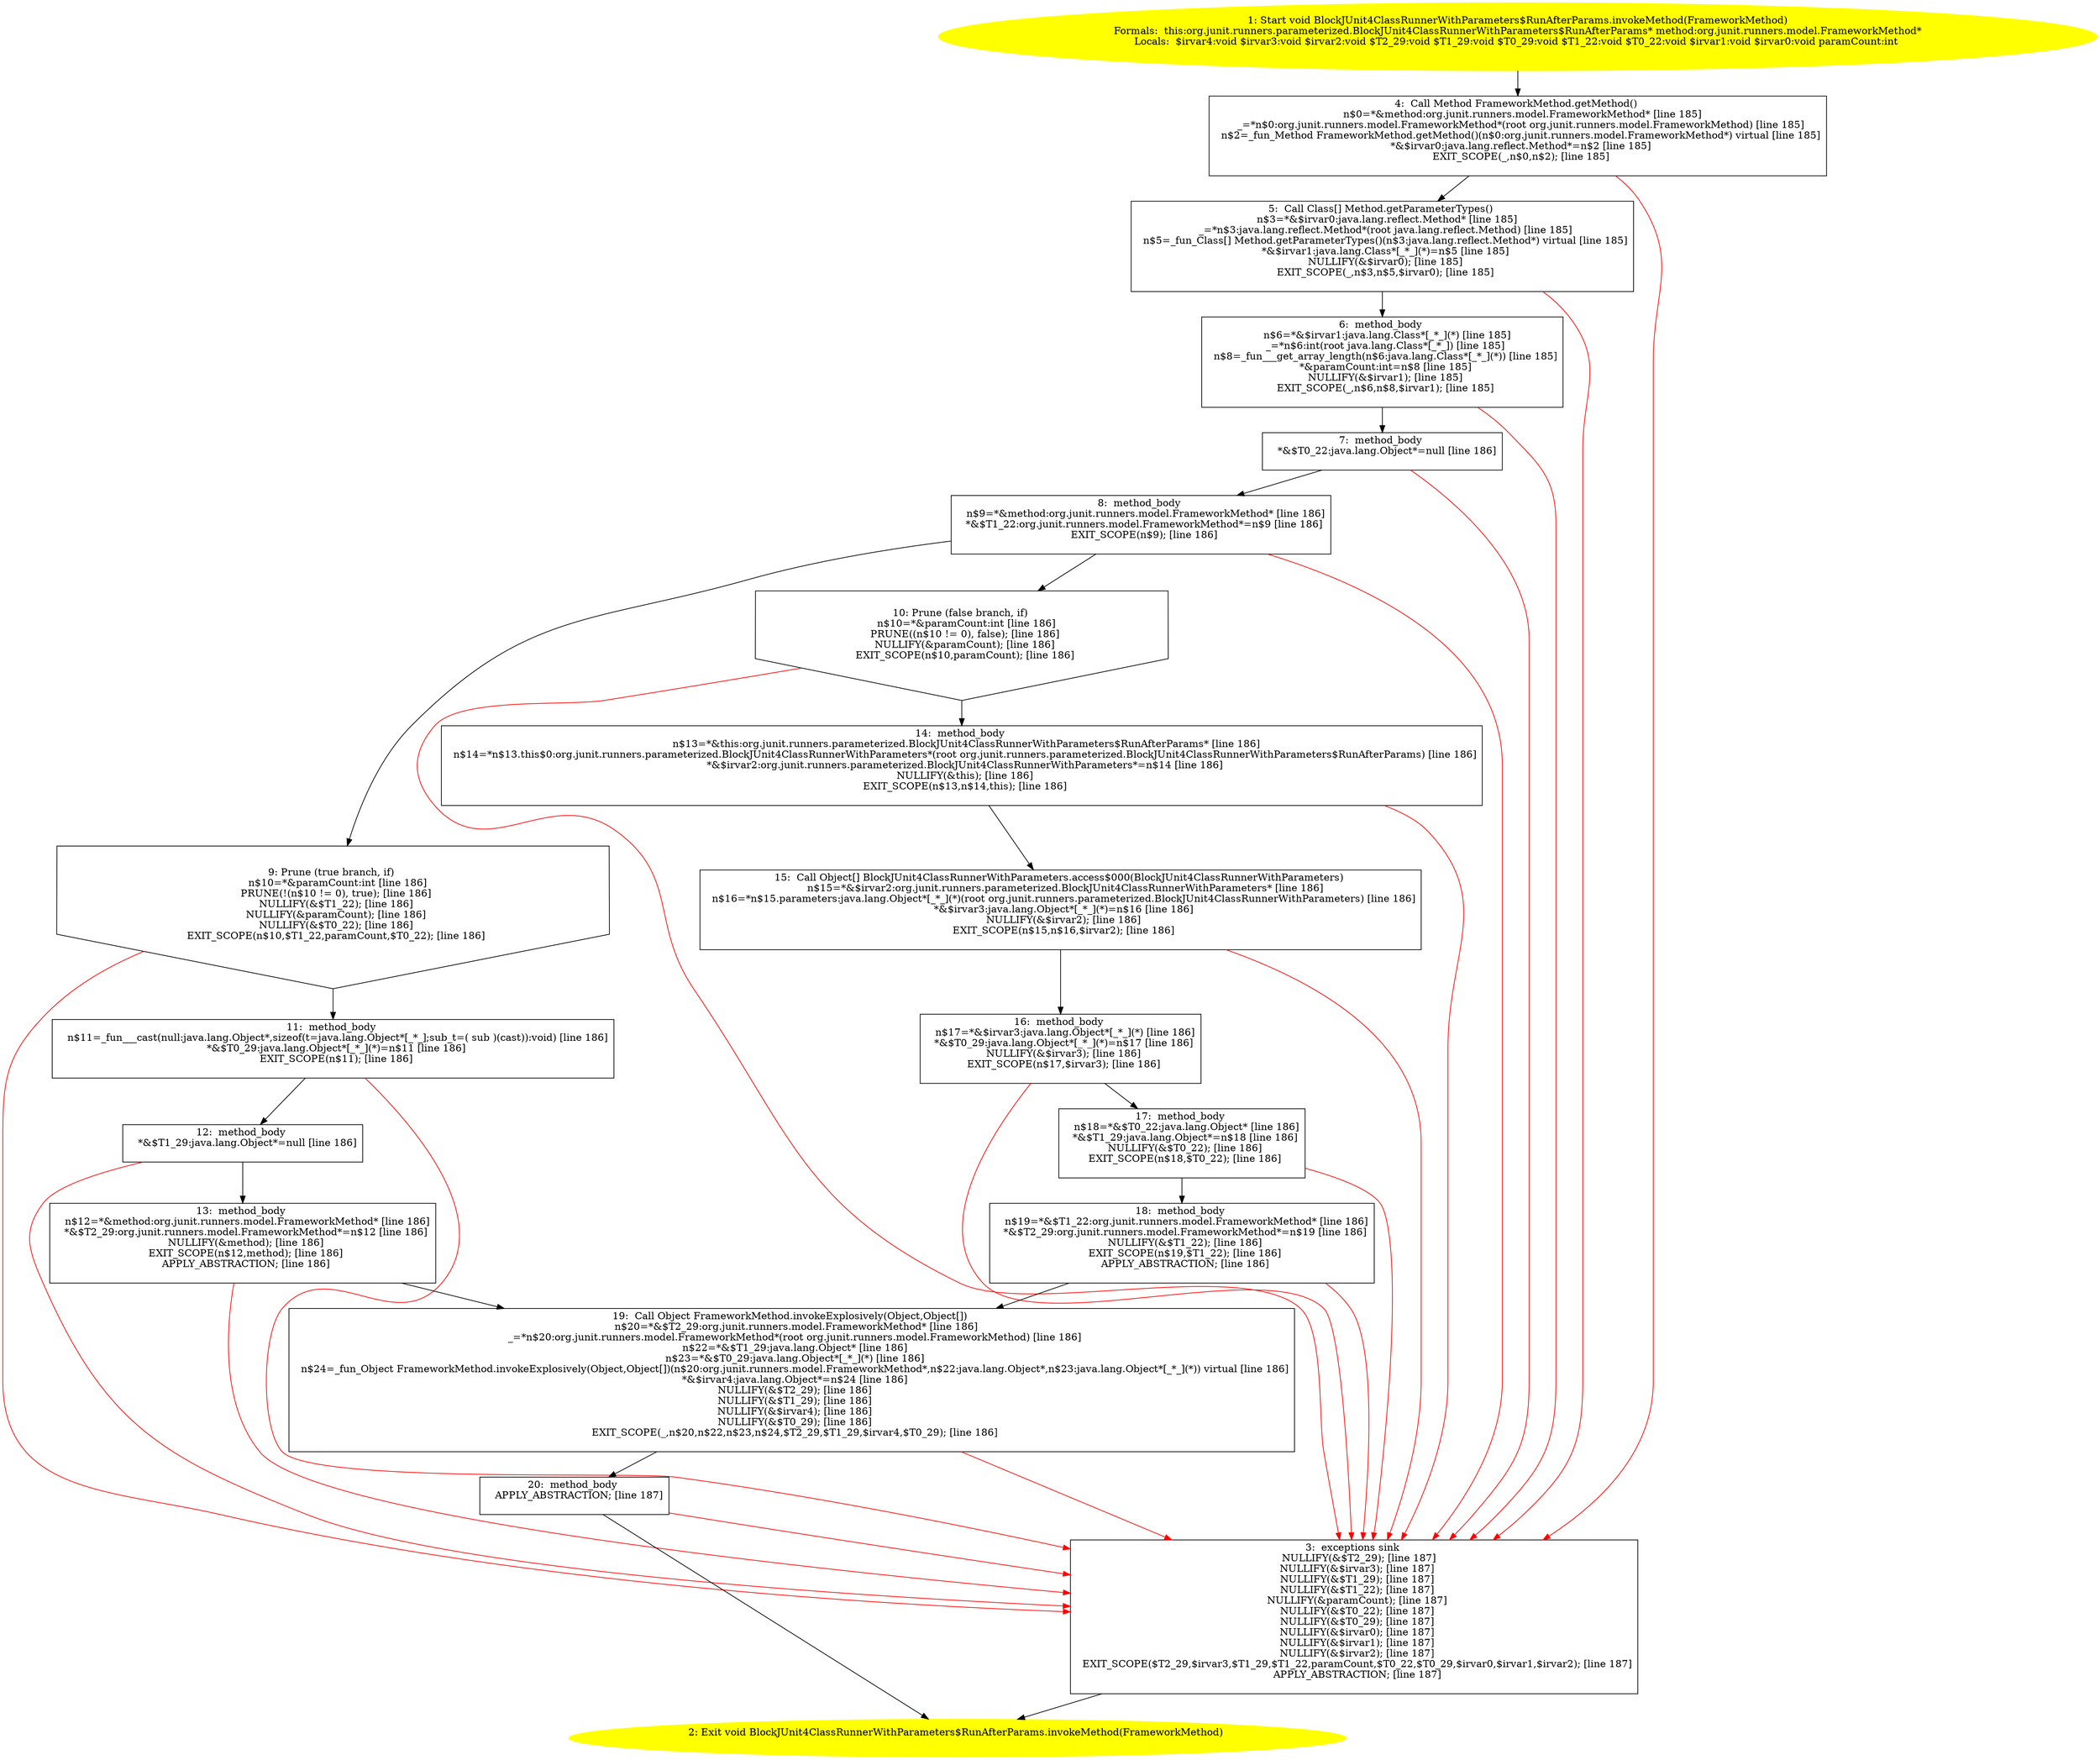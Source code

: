 /* @generated */
digraph cfg {
"org.junit.runners.parameterized.BlockJUnit4ClassRunnerWithParameters$RunAfterParams.invokeMethod(org.341809d06f167f61f9c9b71182a7b941_1" [label="1: Start void BlockJUnit4ClassRunnerWithParameters$RunAfterParams.invokeMethod(FrameworkMethod)\nFormals:  this:org.junit.runners.parameterized.BlockJUnit4ClassRunnerWithParameters$RunAfterParams* method:org.junit.runners.model.FrameworkMethod*\nLocals:  $irvar4:void $irvar3:void $irvar2:void $T2_29:void $T1_29:void $T0_29:void $T1_22:void $T0_22:void $irvar1:void $irvar0:void paramCount:int \n  " color=yellow style=filled]
	

	 "org.junit.runners.parameterized.BlockJUnit4ClassRunnerWithParameters$RunAfterParams.invokeMethod(org.341809d06f167f61f9c9b71182a7b941_1" -> "org.junit.runners.parameterized.BlockJUnit4ClassRunnerWithParameters$RunAfterParams.invokeMethod(org.341809d06f167f61f9c9b71182a7b941_4" ;
"org.junit.runners.parameterized.BlockJUnit4ClassRunnerWithParameters$RunAfterParams.invokeMethod(org.341809d06f167f61f9c9b71182a7b941_2" [label="2: Exit void BlockJUnit4ClassRunnerWithParameters$RunAfterParams.invokeMethod(FrameworkMethod) \n  " color=yellow style=filled]
	

"org.junit.runners.parameterized.BlockJUnit4ClassRunnerWithParameters$RunAfterParams.invokeMethod(org.341809d06f167f61f9c9b71182a7b941_3" [label="3:  exceptions sink \n   NULLIFY(&$T2_29); [line 187]\n  NULLIFY(&$irvar3); [line 187]\n  NULLIFY(&$T1_29); [line 187]\n  NULLIFY(&$T1_22); [line 187]\n  NULLIFY(&paramCount); [line 187]\n  NULLIFY(&$T0_22); [line 187]\n  NULLIFY(&$T0_29); [line 187]\n  NULLIFY(&$irvar0); [line 187]\n  NULLIFY(&$irvar1); [line 187]\n  NULLIFY(&$irvar2); [line 187]\n  EXIT_SCOPE($T2_29,$irvar3,$T1_29,$T1_22,paramCount,$T0_22,$T0_29,$irvar0,$irvar1,$irvar2); [line 187]\n  APPLY_ABSTRACTION; [line 187]\n " shape="box"]
	

	 "org.junit.runners.parameterized.BlockJUnit4ClassRunnerWithParameters$RunAfterParams.invokeMethod(org.341809d06f167f61f9c9b71182a7b941_3" -> "org.junit.runners.parameterized.BlockJUnit4ClassRunnerWithParameters$RunAfterParams.invokeMethod(org.341809d06f167f61f9c9b71182a7b941_2" ;
"org.junit.runners.parameterized.BlockJUnit4ClassRunnerWithParameters$RunAfterParams.invokeMethod(org.341809d06f167f61f9c9b71182a7b941_4" [label="4:  Call Method FrameworkMethod.getMethod() \n   n$0=*&method:org.junit.runners.model.FrameworkMethod* [line 185]\n  _=*n$0:org.junit.runners.model.FrameworkMethod*(root org.junit.runners.model.FrameworkMethod) [line 185]\n  n$2=_fun_Method FrameworkMethod.getMethod()(n$0:org.junit.runners.model.FrameworkMethod*) virtual [line 185]\n  *&$irvar0:java.lang.reflect.Method*=n$2 [line 185]\n  EXIT_SCOPE(_,n$0,n$2); [line 185]\n " shape="box"]
	

	 "org.junit.runners.parameterized.BlockJUnit4ClassRunnerWithParameters$RunAfterParams.invokeMethod(org.341809d06f167f61f9c9b71182a7b941_4" -> "org.junit.runners.parameterized.BlockJUnit4ClassRunnerWithParameters$RunAfterParams.invokeMethod(org.341809d06f167f61f9c9b71182a7b941_5" ;
	 "org.junit.runners.parameterized.BlockJUnit4ClassRunnerWithParameters$RunAfterParams.invokeMethod(org.341809d06f167f61f9c9b71182a7b941_4" -> "org.junit.runners.parameterized.BlockJUnit4ClassRunnerWithParameters$RunAfterParams.invokeMethod(org.341809d06f167f61f9c9b71182a7b941_3" [color="red" ];
"org.junit.runners.parameterized.BlockJUnit4ClassRunnerWithParameters$RunAfterParams.invokeMethod(org.341809d06f167f61f9c9b71182a7b941_5" [label="5:  Call Class[] Method.getParameterTypes() \n   n$3=*&$irvar0:java.lang.reflect.Method* [line 185]\n  _=*n$3:java.lang.reflect.Method*(root java.lang.reflect.Method) [line 185]\n  n$5=_fun_Class[] Method.getParameterTypes()(n$3:java.lang.reflect.Method*) virtual [line 185]\n  *&$irvar1:java.lang.Class*[_*_](*)=n$5 [line 185]\n  NULLIFY(&$irvar0); [line 185]\n  EXIT_SCOPE(_,n$3,n$5,$irvar0); [line 185]\n " shape="box"]
	

	 "org.junit.runners.parameterized.BlockJUnit4ClassRunnerWithParameters$RunAfterParams.invokeMethod(org.341809d06f167f61f9c9b71182a7b941_5" -> "org.junit.runners.parameterized.BlockJUnit4ClassRunnerWithParameters$RunAfterParams.invokeMethod(org.341809d06f167f61f9c9b71182a7b941_6" ;
	 "org.junit.runners.parameterized.BlockJUnit4ClassRunnerWithParameters$RunAfterParams.invokeMethod(org.341809d06f167f61f9c9b71182a7b941_5" -> "org.junit.runners.parameterized.BlockJUnit4ClassRunnerWithParameters$RunAfterParams.invokeMethod(org.341809d06f167f61f9c9b71182a7b941_3" [color="red" ];
"org.junit.runners.parameterized.BlockJUnit4ClassRunnerWithParameters$RunAfterParams.invokeMethod(org.341809d06f167f61f9c9b71182a7b941_6" [label="6:  method_body \n   n$6=*&$irvar1:java.lang.Class*[_*_](*) [line 185]\n  _=*n$6:int(root java.lang.Class*[_*_]) [line 185]\n  n$8=_fun___get_array_length(n$6:java.lang.Class*[_*_](*)) [line 185]\n  *&paramCount:int=n$8 [line 185]\n  NULLIFY(&$irvar1); [line 185]\n  EXIT_SCOPE(_,n$6,n$8,$irvar1); [line 185]\n " shape="box"]
	

	 "org.junit.runners.parameterized.BlockJUnit4ClassRunnerWithParameters$RunAfterParams.invokeMethod(org.341809d06f167f61f9c9b71182a7b941_6" -> "org.junit.runners.parameterized.BlockJUnit4ClassRunnerWithParameters$RunAfterParams.invokeMethod(org.341809d06f167f61f9c9b71182a7b941_7" ;
	 "org.junit.runners.parameterized.BlockJUnit4ClassRunnerWithParameters$RunAfterParams.invokeMethod(org.341809d06f167f61f9c9b71182a7b941_6" -> "org.junit.runners.parameterized.BlockJUnit4ClassRunnerWithParameters$RunAfterParams.invokeMethod(org.341809d06f167f61f9c9b71182a7b941_3" [color="red" ];
"org.junit.runners.parameterized.BlockJUnit4ClassRunnerWithParameters$RunAfterParams.invokeMethod(org.341809d06f167f61f9c9b71182a7b941_7" [label="7:  method_body \n   *&$T0_22:java.lang.Object*=null [line 186]\n " shape="box"]
	

	 "org.junit.runners.parameterized.BlockJUnit4ClassRunnerWithParameters$RunAfterParams.invokeMethod(org.341809d06f167f61f9c9b71182a7b941_7" -> "org.junit.runners.parameterized.BlockJUnit4ClassRunnerWithParameters$RunAfterParams.invokeMethod(org.341809d06f167f61f9c9b71182a7b941_8" ;
	 "org.junit.runners.parameterized.BlockJUnit4ClassRunnerWithParameters$RunAfterParams.invokeMethod(org.341809d06f167f61f9c9b71182a7b941_7" -> "org.junit.runners.parameterized.BlockJUnit4ClassRunnerWithParameters$RunAfterParams.invokeMethod(org.341809d06f167f61f9c9b71182a7b941_3" [color="red" ];
"org.junit.runners.parameterized.BlockJUnit4ClassRunnerWithParameters$RunAfterParams.invokeMethod(org.341809d06f167f61f9c9b71182a7b941_8" [label="8:  method_body \n   n$9=*&method:org.junit.runners.model.FrameworkMethod* [line 186]\n  *&$T1_22:org.junit.runners.model.FrameworkMethod*=n$9 [line 186]\n  EXIT_SCOPE(n$9); [line 186]\n " shape="box"]
	

	 "org.junit.runners.parameterized.BlockJUnit4ClassRunnerWithParameters$RunAfterParams.invokeMethod(org.341809d06f167f61f9c9b71182a7b941_8" -> "org.junit.runners.parameterized.BlockJUnit4ClassRunnerWithParameters$RunAfterParams.invokeMethod(org.341809d06f167f61f9c9b71182a7b941_9" ;
	 "org.junit.runners.parameterized.BlockJUnit4ClassRunnerWithParameters$RunAfterParams.invokeMethod(org.341809d06f167f61f9c9b71182a7b941_8" -> "org.junit.runners.parameterized.BlockJUnit4ClassRunnerWithParameters$RunAfterParams.invokeMethod(org.341809d06f167f61f9c9b71182a7b941_10" ;
	 "org.junit.runners.parameterized.BlockJUnit4ClassRunnerWithParameters$RunAfterParams.invokeMethod(org.341809d06f167f61f9c9b71182a7b941_8" -> "org.junit.runners.parameterized.BlockJUnit4ClassRunnerWithParameters$RunAfterParams.invokeMethod(org.341809d06f167f61f9c9b71182a7b941_3" [color="red" ];
"org.junit.runners.parameterized.BlockJUnit4ClassRunnerWithParameters$RunAfterParams.invokeMethod(org.341809d06f167f61f9c9b71182a7b941_9" [label="9: Prune (true branch, if) \n   n$10=*&paramCount:int [line 186]\n  PRUNE(!(n$10 != 0), true); [line 186]\n  NULLIFY(&$T1_22); [line 186]\n  NULLIFY(&paramCount); [line 186]\n  NULLIFY(&$T0_22); [line 186]\n  EXIT_SCOPE(n$10,$T1_22,paramCount,$T0_22); [line 186]\n " shape="invhouse"]
	

	 "org.junit.runners.parameterized.BlockJUnit4ClassRunnerWithParameters$RunAfterParams.invokeMethod(org.341809d06f167f61f9c9b71182a7b941_9" -> "org.junit.runners.parameterized.BlockJUnit4ClassRunnerWithParameters$RunAfterParams.invokeMethod(org.341809d06f167f61f9c9b71182a7b941_11" ;
	 "org.junit.runners.parameterized.BlockJUnit4ClassRunnerWithParameters$RunAfterParams.invokeMethod(org.341809d06f167f61f9c9b71182a7b941_9" -> "org.junit.runners.parameterized.BlockJUnit4ClassRunnerWithParameters$RunAfterParams.invokeMethod(org.341809d06f167f61f9c9b71182a7b941_3" [color="red" ];
"org.junit.runners.parameterized.BlockJUnit4ClassRunnerWithParameters$RunAfterParams.invokeMethod(org.341809d06f167f61f9c9b71182a7b941_10" [label="10: Prune (false branch, if) \n   n$10=*&paramCount:int [line 186]\n  PRUNE((n$10 != 0), false); [line 186]\n  NULLIFY(&paramCount); [line 186]\n  EXIT_SCOPE(n$10,paramCount); [line 186]\n " shape="invhouse"]
	

	 "org.junit.runners.parameterized.BlockJUnit4ClassRunnerWithParameters$RunAfterParams.invokeMethod(org.341809d06f167f61f9c9b71182a7b941_10" -> "org.junit.runners.parameterized.BlockJUnit4ClassRunnerWithParameters$RunAfterParams.invokeMethod(org.341809d06f167f61f9c9b71182a7b941_14" ;
	 "org.junit.runners.parameterized.BlockJUnit4ClassRunnerWithParameters$RunAfterParams.invokeMethod(org.341809d06f167f61f9c9b71182a7b941_10" -> "org.junit.runners.parameterized.BlockJUnit4ClassRunnerWithParameters$RunAfterParams.invokeMethod(org.341809d06f167f61f9c9b71182a7b941_3" [color="red" ];
"org.junit.runners.parameterized.BlockJUnit4ClassRunnerWithParameters$RunAfterParams.invokeMethod(org.341809d06f167f61f9c9b71182a7b941_11" [label="11:  method_body \n   n$11=_fun___cast(null:java.lang.Object*,sizeof(t=java.lang.Object*[_*_];sub_t=( sub )(cast)):void) [line 186]\n  *&$T0_29:java.lang.Object*[_*_](*)=n$11 [line 186]\n  EXIT_SCOPE(n$11); [line 186]\n " shape="box"]
	

	 "org.junit.runners.parameterized.BlockJUnit4ClassRunnerWithParameters$RunAfterParams.invokeMethod(org.341809d06f167f61f9c9b71182a7b941_11" -> "org.junit.runners.parameterized.BlockJUnit4ClassRunnerWithParameters$RunAfterParams.invokeMethod(org.341809d06f167f61f9c9b71182a7b941_12" ;
	 "org.junit.runners.parameterized.BlockJUnit4ClassRunnerWithParameters$RunAfterParams.invokeMethod(org.341809d06f167f61f9c9b71182a7b941_11" -> "org.junit.runners.parameterized.BlockJUnit4ClassRunnerWithParameters$RunAfterParams.invokeMethod(org.341809d06f167f61f9c9b71182a7b941_3" [color="red" ];
"org.junit.runners.parameterized.BlockJUnit4ClassRunnerWithParameters$RunAfterParams.invokeMethod(org.341809d06f167f61f9c9b71182a7b941_12" [label="12:  method_body \n   *&$T1_29:java.lang.Object*=null [line 186]\n " shape="box"]
	

	 "org.junit.runners.parameterized.BlockJUnit4ClassRunnerWithParameters$RunAfterParams.invokeMethod(org.341809d06f167f61f9c9b71182a7b941_12" -> "org.junit.runners.parameterized.BlockJUnit4ClassRunnerWithParameters$RunAfterParams.invokeMethod(org.341809d06f167f61f9c9b71182a7b941_13" ;
	 "org.junit.runners.parameterized.BlockJUnit4ClassRunnerWithParameters$RunAfterParams.invokeMethod(org.341809d06f167f61f9c9b71182a7b941_12" -> "org.junit.runners.parameterized.BlockJUnit4ClassRunnerWithParameters$RunAfterParams.invokeMethod(org.341809d06f167f61f9c9b71182a7b941_3" [color="red" ];
"org.junit.runners.parameterized.BlockJUnit4ClassRunnerWithParameters$RunAfterParams.invokeMethod(org.341809d06f167f61f9c9b71182a7b941_13" [label="13:  method_body \n   n$12=*&method:org.junit.runners.model.FrameworkMethod* [line 186]\n  *&$T2_29:org.junit.runners.model.FrameworkMethod*=n$12 [line 186]\n  NULLIFY(&method); [line 186]\n  EXIT_SCOPE(n$12,method); [line 186]\n  APPLY_ABSTRACTION; [line 186]\n " shape="box"]
	

	 "org.junit.runners.parameterized.BlockJUnit4ClassRunnerWithParameters$RunAfterParams.invokeMethod(org.341809d06f167f61f9c9b71182a7b941_13" -> "org.junit.runners.parameterized.BlockJUnit4ClassRunnerWithParameters$RunAfterParams.invokeMethod(org.341809d06f167f61f9c9b71182a7b941_19" ;
	 "org.junit.runners.parameterized.BlockJUnit4ClassRunnerWithParameters$RunAfterParams.invokeMethod(org.341809d06f167f61f9c9b71182a7b941_13" -> "org.junit.runners.parameterized.BlockJUnit4ClassRunnerWithParameters$RunAfterParams.invokeMethod(org.341809d06f167f61f9c9b71182a7b941_3" [color="red" ];
"org.junit.runners.parameterized.BlockJUnit4ClassRunnerWithParameters$RunAfterParams.invokeMethod(org.341809d06f167f61f9c9b71182a7b941_14" [label="14:  method_body \n   n$13=*&this:org.junit.runners.parameterized.BlockJUnit4ClassRunnerWithParameters$RunAfterParams* [line 186]\n  n$14=*n$13.this$0:org.junit.runners.parameterized.BlockJUnit4ClassRunnerWithParameters*(root org.junit.runners.parameterized.BlockJUnit4ClassRunnerWithParameters$RunAfterParams) [line 186]\n  *&$irvar2:org.junit.runners.parameterized.BlockJUnit4ClassRunnerWithParameters*=n$14 [line 186]\n  NULLIFY(&this); [line 186]\n  EXIT_SCOPE(n$13,n$14,this); [line 186]\n " shape="box"]
	

	 "org.junit.runners.parameterized.BlockJUnit4ClassRunnerWithParameters$RunAfterParams.invokeMethod(org.341809d06f167f61f9c9b71182a7b941_14" -> "org.junit.runners.parameterized.BlockJUnit4ClassRunnerWithParameters$RunAfterParams.invokeMethod(org.341809d06f167f61f9c9b71182a7b941_15" ;
	 "org.junit.runners.parameterized.BlockJUnit4ClassRunnerWithParameters$RunAfterParams.invokeMethod(org.341809d06f167f61f9c9b71182a7b941_14" -> "org.junit.runners.parameterized.BlockJUnit4ClassRunnerWithParameters$RunAfterParams.invokeMethod(org.341809d06f167f61f9c9b71182a7b941_3" [color="red" ];
"org.junit.runners.parameterized.BlockJUnit4ClassRunnerWithParameters$RunAfterParams.invokeMethod(org.341809d06f167f61f9c9b71182a7b941_15" [label="15:  Call Object[] BlockJUnit4ClassRunnerWithParameters.access$000(BlockJUnit4ClassRunnerWithParameters) \n   n$15=*&$irvar2:org.junit.runners.parameterized.BlockJUnit4ClassRunnerWithParameters* [line 186]\n  n$16=*n$15.parameters:java.lang.Object*[_*_](*)(root org.junit.runners.parameterized.BlockJUnit4ClassRunnerWithParameters) [line 186]\n  *&$irvar3:java.lang.Object*[_*_](*)=n$16 [line 186]\n  NULLIFY(&$irvar2); [line 186]\n  EXIT_SCOPE(n$15,n$16,$irvar2); [line 186]\n " shape="box"]
	

	 "org.junit.runners.parameterized.BlockJUnit4ClassRunnerWithParameters$RunAfterParams.invokeMethod(org.341809d06f167f61f9c9b71182a7b941_15" -> "org.junit.runners.parameterized.BlockJUnit4ClassRunnerWithParameters$RunAfterParams.invokeMethod(org.341809d06f167f61f9c9b71182a7b941_16" ;
	 "org.junit.runners.parameterized.BlockJUnit4ClassRunnerWithParameters$RunAfterParams.invokeMethod(org.341809d06f167f61f9c9b71182a7b941_15" -> "org.junit.runners.parameterized.BlockJUnit4ClassRunnerWithParameters$RunAfterParams.invokeMethod(org.341809d06f167f61f9c9b71182a7b941_3" [color="red" ];
"org.junit.runners.parameterized.BlockJUnit4ClassRunnerWithParameters$RunAfterParams.invokeMethod(org.341809d06f167f61f9c9b71182a7b941_16" [label="16:  method_body \n   n$17=*&$irvar3:java.lang.Object*[_*_](*) [line 186]\n  *&$T0_29:java.lang.Object*[_*_](*)=n$17 [line 186]\n  NULLIFY(&$irvar3); [line 186]\n  EXIT_SCOPE(n$17,$irvar3); [line 186]\n " shape="box"]
	

	 "org.junit.runners.parameterized.BlockJUnit4ClassRunnerWithParameters$RunAfterParams.invokeMethod(org.341809d06f167f61f9c9b71182a7b941_16" -> "org.junit.runners.parameterized.BlockJUnit4ClassRunnerWithParameters$RunAfterParams.invokeMethod(org.341809d06f167f61f9c9b71182a7b941_17" ;
	 "org.junit.runners.parameterized.BlockJUnit4ClassRunnerWithParameters$RunAfterParams.invokeMethod(org.341809d06f167f61f9c9b71182a7b941_16" -> "org.junit.runners.parameterized.BlockJUnit4ClassRunnerWithParameters$RunAfterParams.invokeMethod(org.341809d06f167f61f9c9b71182a7b941_3" [color="red" ];
"org.junit.runners.parameterized.BlockJUnit4ClassRunnerWithParameters$RunAfterParams.invokeMethod(org.341809d06f167f61f9c9b71182a7b941_17" [label="17:  method_body \n   n$18=*&$T0_22:java.lang.Object* [line 186]\n  *&$T1_29:java.lang.Object*=n$18 [line 186]\n  NULLIFY(&$T0_22); [line 186]\n  EXIT_SCOPE(n$18,$T0_22); [line 186]\n " shape="box"]
	

	 "org.junit.runners.parameterized.BlockJUnit4ClassRunnerWithParameters$RunAfterParams.invokeMethod(org.341809d06f167f61f9c9b71182a7b941_17" -> "org.junit.runners.parameterized.BlockJUnit4ClassRunnerWithParameters$RunAfterParams.invokeMethod(org.341809d06f167f61f9c9b71182a7b941_18" ;
	 "org.junit.runners.parameterized.BlockJUnit4ClassRunnerWithParameters$RunAfterParams.invokeMethod(org.341809d06f167f61f9c9b71182a7b941_17" -> "org.junit.runners.parameterized.BlockJUnit4ClassRunnerWithParameters$RunAfterParams.invokeMethod(org.341809d06f167f61f9c9b71182a7b941_3" [color="red" ];
"org.junit.runners.parameterized.BlockJUnit4ClassRunnerWithParameters$RunAfterParams.invokeMethod(org.341809d06f167f61f9c9b71182a7b941_18" [label="18:  method_body \n   n$19=*&$T1_22:org.junit.runners.model.FrameworkMethod* [line 186]\n  *&$T2_29:org.junit.runners.model.FrameworkMethod*=n$19 [line 186]\n  NULLIFY(&$T1_22); [line 186]\n  EXIT_SCOPE(n$19,$T1_22); [line 186]\n  APPLY_ABSTRACTION; [line 186]\n " shape="box"]
	

	 "org.junit.runners.parameterized.BlockJUnit4ClassRunnerWithParameters$RunAfterParams.invokeMethod(org.341809d06f167f61f9c9b71182a7b941_18" -> "org.junit.runners.parameterized.BlockJUnit4ClassRunnerWithParameters$RunAfterParams.invokeMethod(org.341809d06f167f61f9c9b71182a7b941_19" ;
	 "org.junit.runners.parameterized.BlockJUnit4ClassRunnerWithParameters$RunAfterParams.invokeMethod(org.341809d06f167f61f9c9b71182a7b941_18" -> "org.junit.runners.parameterized.BlockJUnit4ClassRunnerWithParameters$RunAfterParams.invokeMethod(org.341809d06f167f61f9c9b71182a7b941_3" [color="red" ];
"org.junit.runners.parameterized.BlockJUnit4ClassRunnerWithParameters$RunAfterParams.invokeMethod(org.341809d06f167f61f9c9b71182a7b941_19" [label="19:  Call Object FrameworkMethod.invokeExplosively(Object,Object[]) \n   n$20=*&$T2_29:org.junit.runners.model.FrameworkMethod* [line 186]\n  _=*n$20:org.junit.runners.model.FrameworkMethod*(root org.junit.runners.model.FrameworkMethod) [line 186]\n  n$22=*&$T1_29:java.lang.Object* [line 186]\n  n$23=*&$T0_29:java.lang.Object*[_*_](*) [line 186]\n  n$24=_fun_Object FrameworkMethod.invokeExplosively(Object,Object[])(n$20:org.junit.runners.model.FrameworkMethod*,n$22:java.lang.Object*,n$23:java.lang.Object*[_*_](*)) virtual [line 186]\n  *&$irvar4:java.lang.Object*=n$24 [line 186]\n  NULLIFY(&$T2_29); [line 186]\n  NULLIFY(&$T1_29); [line 186]\n  NULLIFY(&$irvar4); [line 186]\n  NULLIFY(&$T0_29); [line 186]\n  EXIT_SCOPE(_,n$20,n$22,n$23,n$24,$T2_29,$T1_29,$irvar4,$T0_29); [line 186]\n " shape="box"]
	

	 "org.junit.runners.parameterized.BlockJUnit4ClassRunnerWithParameters$RunAfterParams.invokeMethod(org.341809d06f167f61f9c9b71182a7b941_19" -> "org.junit.runners.parameterized.BlockJUnit4ClassRunnerWithParameters$RunAfterParams.invokeMethod(org.341809d06f167f61f9c9b71182a7b941_20" ;
	 "org.junit.runners.parameterized.BlockJUnit4ClassRunnerWithParameters$RunAfterParams.invokeMethod(org.341809d06f167f61f9c9b71182a7b941_19" -> "org.junit.runners.parameterized.BlockJUnit4ClassRunnerWithParameters$RunAfterParams.invokeMethod(org.341809d06f167f61f9c9b71182a7b941_3" [color="red" ];
"org.junit.runners.parameterized.BlockJUnit4ClassRunnerWithParameters$RunAfterParams.invokeMethod(org.341809d06f167f61f9c9b71182a7b941_20" [label="20:  method_body \n   APPLY_ABSTRACTION; [line 187]\n " shape="box"]
	

	 "org.junit.runners.parameterized.BlockJUnit4ClassRunnerWithParameters$RunAfterParams.invokeMethod(org.341809d06f167f61f9c9b71182a7b941_20" -> "org.junit.runners.parameterized.BlockJUnit4ClassRunnerWithParameters$RunAfterParams.invokeMethod(org.341809d06f167f61f9c9b71182a7b941_2" ;
	 "org.junit.runners.parameterized.BlockJUnit4ClassRunnerWithParameters$RunAfterParams.invokeMethod(org.341809d06f167f61f9c9b71182a7b941_20" -> "org.junit.runners.parameterized.BlockJUnit4ClassRunnerWithParameters$RunAfterParams.invokeMethod(org.341809d06f167f61f9c9b71182a7b941_3" [color="red" ];
}

